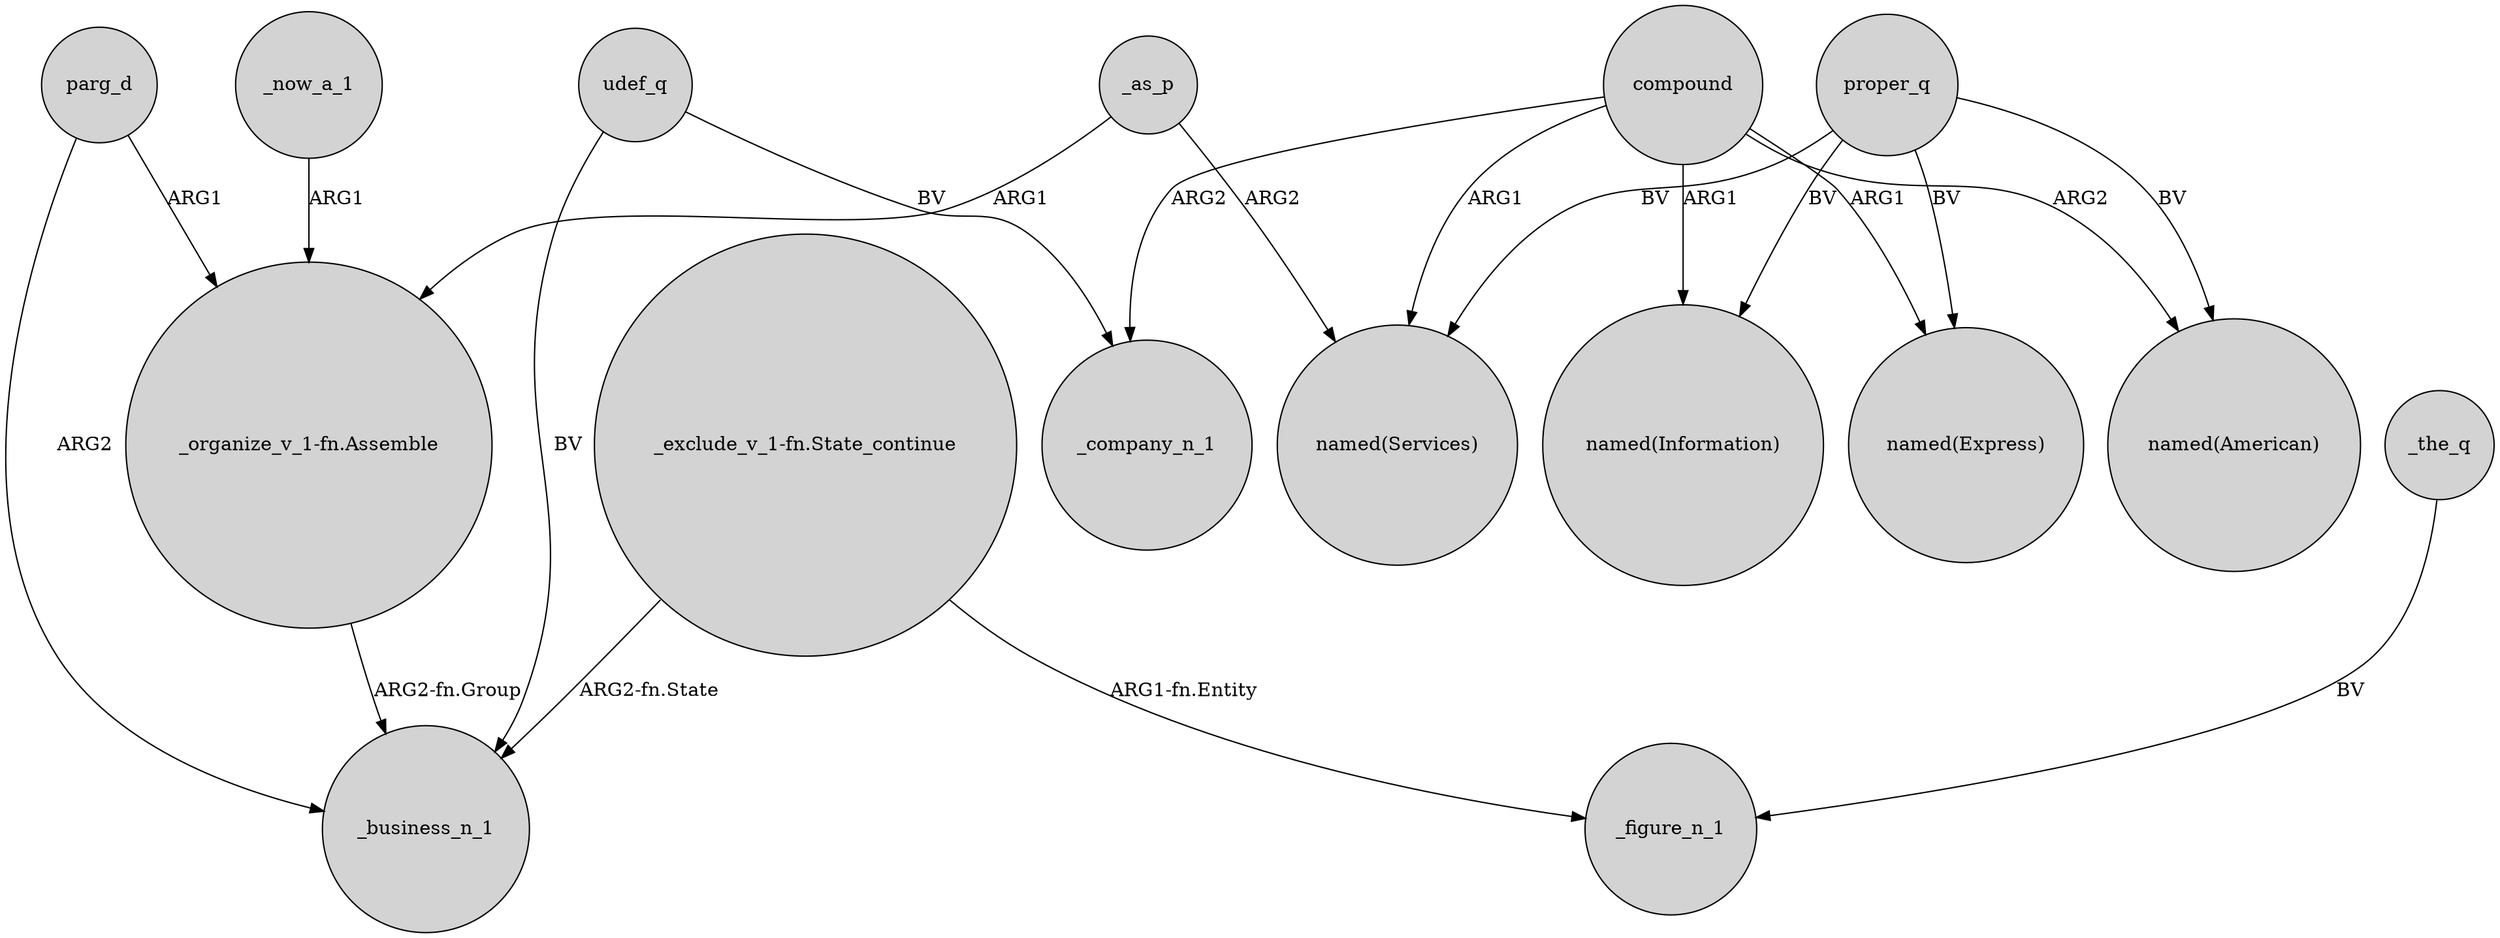 digraph {
	node [shape=circle style=filled]
	parg_d -> "_organize_v_1-fn.Assemble" [label=ARG1]
	compound -> _company_n_1 [label=ARG2]
	udef_q -> _company_n_1 [label=BV]
	proper_q -> "named(Express)" [label=BV]
	_as_p -> "_organize_v_1-fn.Assemble" [label=ARG1]
	parg_d -> _business_n_1 [label=ARG2]
	compound -> "named(Information)" [label=ARG1]
	udef_q -> _business_n_1 [label=BV]
	compound -> "named(Services)" [label=ARG1]
	_the_q -> _figure_n_1 [label=BV]
	compound -> "named(Express)" [label=ARG1]
	_now_a_1 -> "_organize_v_1-fn.Assemble" [label=ARG1]
	"_exclude_v_1-fn.State_continue" -> _figure_n_1 [label="ARG1-fn.Entity"]
	_as_p -> "named(Services)" [label=ARG2]
	"_organize_v_1-fn.Assemble" -> _business_n_1 [label="ARG2-fn.Group"]
	proper_q -> "named(Information)" [label=BV]
	compound -> "named(American)" [label=ARG2]
	proper_q -> "named(Services)" [label=BV]
	proper_q -> "named(American)" [label=BV]
	"_exclude_v_1-fn.State_continue" -> _business_n_1 [label="ARG2-fn.State"]
}
